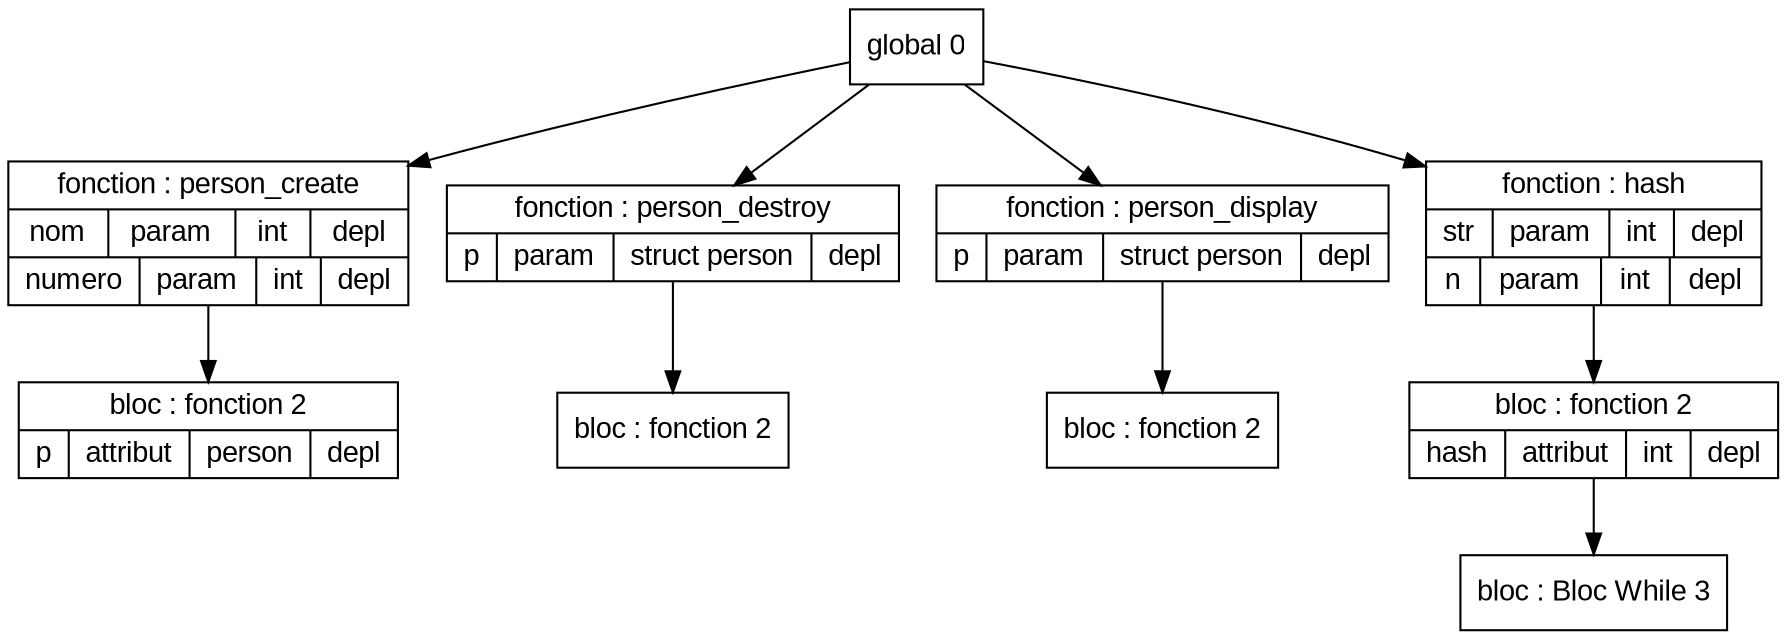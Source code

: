 digraph "tds"{

	node [fontname="Arial"];

	N2 [shape=record label="{ bloc : fonction  2
	| { p | attribut | person | depl }
	}"];

	N1 [shape=record label="{ fonction : person_create
	| { nom | param | int | depl }
	| { numero | param | int | depl }
	}"];

	N4 [shape=record label="{ bloc : fonction  2
	}"];

	N3 [shape=record label="{ fonction : person_destroy
	| { p | param | struct person | depl }
	}"];

	N6 [shape=record label="{ bloc : fonction  2
	}"];

	N5 [shape=record label="{ fonction : person_display
	| { p | param | struct person | depl }
	}"];

	N9 [shape=record label="{ bloc : Bloc While  3
	}"];

	N8 [shape=record label="{ bloc : fonction  2
	| { hash | attribut | int | depl }
	}"];

	N7 [shape=record label="{ fonction : hash
	| { str | param | int | depl }
	| { n | param | int | depl }
	}"];

	N0 [shape=record label="{ global 0
	}"];


	N0 -> N1; 
	N1 -> N2; 
	N0 -> N3; 
	N3 -> N4; 
	N0 -> N5; 
	N5 -> N6; 
	N0 -> N7; 
	N7 -> N8; 
	N8 -> N9; 
}
